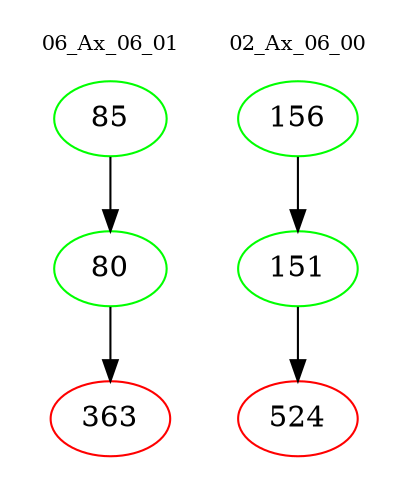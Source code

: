 digraph{
subgraph cluster_0 {
color = white
label = "06_Ax_06_01";
fontsize=10;
T0_85 [label="85", color="green"]
T0_85 -> T0_80 [color="black"]
T0_80 [label="80", color="green"]
T0_80 -> T0_363 [color="black"]
T0_363 [label="363", color="red"]
}
subgraph cluster_1 {
color = white
label = "02_Ax_06_00";
fontsize=10;
T1_156 [label="156", color="green"]
T1_156 -> T1_151 [color="black"]
T1_151 [label="151", color="green"]
T1_151 -> T1_524 [color="black"]
T1_524 [label="524", color="red"]
}
}
